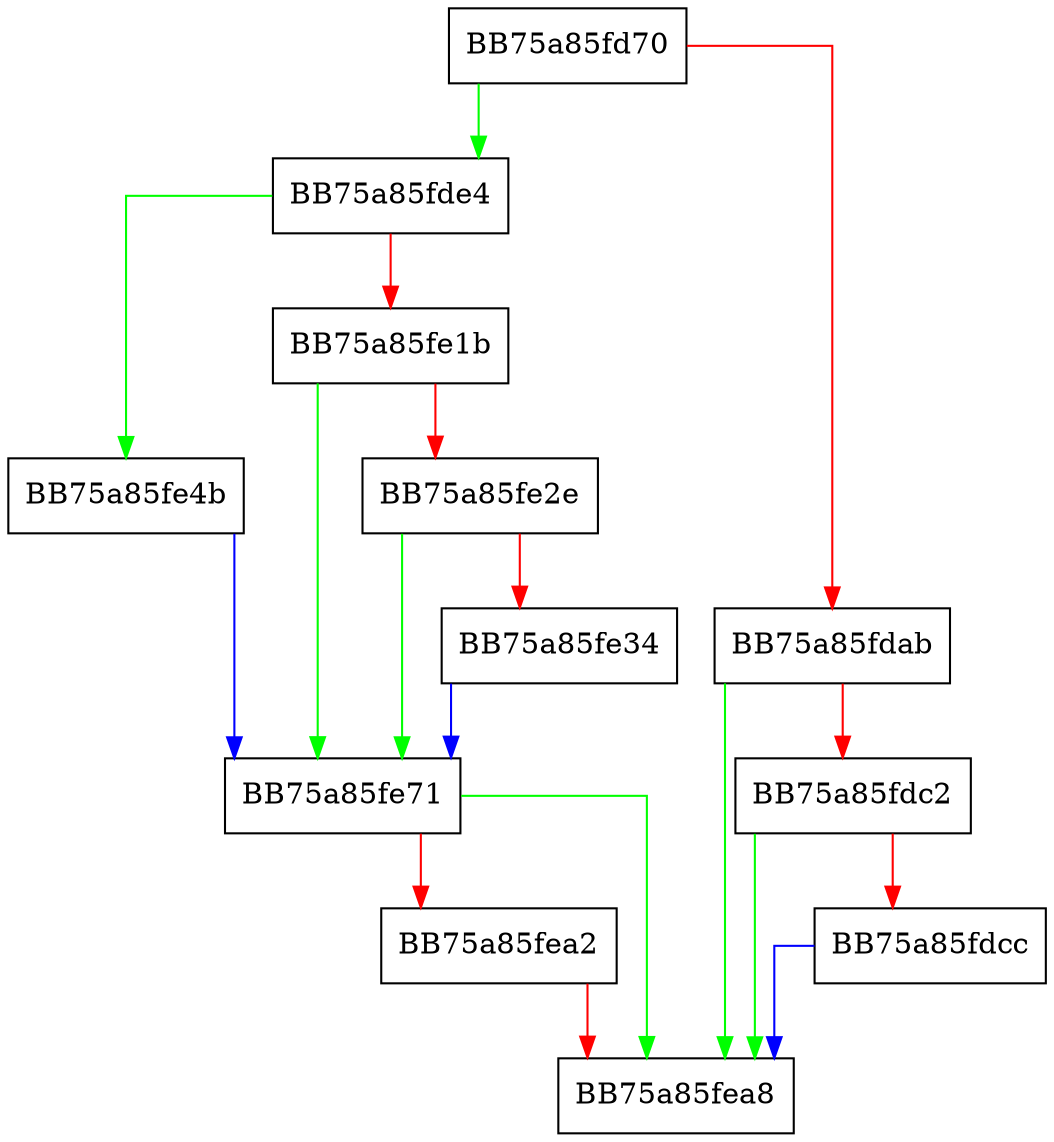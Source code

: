 digraph ProcessRegisterInputDevices {
  node [shape="box"];
  graph [splines=ortho];
  BB75a85fd70 -> BB75a85fde4 [color="green"];
  BB75a85fd70 -> BB75a85fdab [color="red"];
  BB75a85fdab -> BB75a85fea8 [color="green"];
  BB75a85fdab -> BB75a85fdc2 [color="red"];
  BB75a85fdc2 -> BB75a85fea8 [color="green"];
  BB75a85fdc2 -> BB75a85fdcc [color="red"];
  BB75a85fdcc -> BB75a85fea8 [color="blue"];
  BB75a85fde4 -> BB75a85fe4b [color="green"];
  BB75a85fde4 -> BB75a85fe1b [color="red"];
  BB75a85fe1b -> BB75a85fe71 [color="green"];
  BB75a85fe1b -> BB75a85fe2e [color="red"];
  BB75a85fe2e -> BB75a85fe71 [color="green"];
  BB75a85fe2e -> BB75a85fe34 [color="red"];
  BB75a85fe34 -> BB75a85fe71 [color="blue"];
  BB75a85fe4b -> BB75a85fe71 [color="blue"];
  BB75a85fe71 -> BB75a85fea8 [color="green"];
  BB75a85fe71 -> BB75a85fea2 [color="red"];
  BB75a85fea2 -> BB75a85fea8 [color="red"];
}